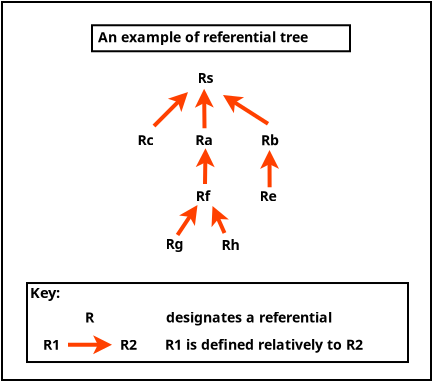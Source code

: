 <?xml version="1.0" encoding="UTF-8"?>
<dia:diagram xmlns:dia="http://www.lysator.liu.se/~alla/dia/">
  <dia:layer name="Background" visible="true" active="true">
    <dia:object type="Standard - Box" version="0" id="O0">
      <dia:attribute name="obj_pos">
        <dia:point val="6.25,-1.113"/>
      </dia:attribute>
      <dia:attribute name="obj_bb">
        <dia:rectangle val="6.2,-1.163;27.75,17.837"/>
      </dia:attribute>
      <dia:attribute name="elem_corner">
        <dia:point val="6.25,-1.113"/>
      </dia:attribute>
      <dia:attribute name="elem_width">
        <dia:real val="21.45"/>
      </dia:attribute>
      <dia:attribute name="elem_height">
        <dia:real val="18.9"/>
      </dia:attribute>
      <dia:attribute name="border_width">
        <dia:real val="0.1"/>
      </dia:attribute>
      <dia:attribute name="show_background">
        <dia:boolean val="true"/>
      </dia:attribute>
    </dia:object>
    <dia:object type="Standard - Text" version="1" id="O1">
      <dia:attribute name="obj_pos">
        <dia:point val="24.075,6.35"/>
      </dia:attribute>
      <dia:attribute name="obj_bb">
        <dia:rectangle val="24.075,5.756;24.075,6.501"/>
      </dia:attribute>
      <dia:attribute name="text">
        <dia:composite type="text">
          <dia:attribute name="string">
            <dia:string>##</dia:string>
          </dia:attribute>
          <dia:attribute name="font">
            <dia:font family="sans" style="0" name="Helvetica"/>
          </dia:attribute>
          <dia:attribute name="height">
            <dia:real val="0.8"/>
          </dia:attribute>
          <dia:attribute name="pos">
            <dia:point val="24.075,6.35"/>
          </dia:attribute>
          <dia:attribute name="color">
            <dia:color val="#000000"/>
          </dia:attribute>
          <dia:attribute name="alignment">
            <dia:enum val="0"/>
          </dia:attribute>
        </dia:composite>
      </dia:attribute>
      <dia:attribute name="valign">
        <dia:enum val="3"/>
      </dia:attribute>
    </dia:object>
    <dia:object type="Standard - Box" version="0" id="O2">
      <dia:attribute name="obj_pos">
        <dia:point val="10.75,0.05"/>
      </dia:attribute>
      <dia:attribute name="obj_bb">
        <dia:rectangle val="10.7,-7.451e-10;23.7,1.4"/>
      </dia:attribute>
      <dia:attribute name="elem_corner">
        <dia:point val="10.75,0.05"/>
      </dia:attribute>
      <dia:attribute name="elem_width">
        <dia:real val="12.9"/>
      </dia:attribute>
      <dia:attribute name="elem_height">
        <dia:real val="1.3"/>
      </dia:attribute>
      <dia:attribute name="border_width">
        <dia:real val="0.1"/>
      </dia:attribute>
      <dia:attribute name="show_background">
        <dia:boolean val="true"/>
      </dia:attribute>
    </dia:object>
    <dia:object type="Standard - Text" version="1" id="O3">
      <dia:attribute name="obj_pos">
        <dia:point val="11.05,0.9"/>
      </dia:attribute>
      <dia:attribute name="obj_bb">
        <dia:rectangle val="11.05,0.225;23.378,1.107"/>
      </dia:attribute>
      <dia:attribute name="text">
        <dia:composite type="text">
          <dia:attribute name="string">
            <dia:string>#An example of referential tree #</dia:string>
          </dia:attribute>
          <dia:attribute name="font">
            <dia:font family="sans" style="80" name="Helvetica-Bold"/>
          </dia:attribute>
          <dia:attribute name="height">
            <dia:real val="0.882"/>
          </dia:attribute>
          <dia:attribute name="pos">
            <dia:point val="11.05,0.9"/>
          </dia:attribute>
          <dia:attribute name="color">
            <dia:color val="#000000"/>
          </dia:attribute>
          <dia:attribute name="alignment">
            <dia:enum val="0"/>
          </dia:attribute>
        </dia:composite>
      </dia:attribute>
      <dia:attribute name="valign">
        <dia:enum val="3"/>
      </dia:attribute>
    </dia:object>
    <dia:object type="Standard - Text" version="1" id="O4">
      <dia:attribute name="obj_pos">
        <dia:point val="16.025,2.938"/>
      </dia:attribute>
      <dia:attribute name="obj_bb">
        <dia:rectangle val="16.025,2.283;16.988,3.104"/>
      </dia:attribute>
      <dia:attribute name="text">
        <dia:composite type="text">
          <dia:attribute name="string">
            <dia:string>#Rs#</dia:string>
          </dia:attribute>
          <dia:attribute name="font">
            <dia:font family="sans" style="80" name="Helvetica-Bold"/>
          </dia:attribute>
          <dia:attribute name="height">
            <dia:real val="0.882"/>
          </dia:attribute>
          <dia:attribute name="pos">
            <dia:point val="16.025,2.938"/>
          </dia:attribute>
          <dia:attribute name="color">
            <dia:color val="#000000"/>
          </dia:attribute>
          <dia:attribute name="alignment">
            <dia:enum val="0"/>
          </dia:attribute>
        </dia:composite>
      </dia:attribute>
      <dia:attribute name="valign">
        <dia:enum val="3"/>
      </dia:attribute>
    </dia:object>
    <dia:object type="Standard - Text" version="1" id="O5">
      <dia:attribute name="obj_pos">
        <dia:point val="19.13,8.855"/>
      </dia:attribute>
      <dia:attribute name="obj_bb">
        <dia:rectangle val="19.13,8.2;20.15,9.021"/>
      </dia:attribute>
      <dia:attribute name="text">
        <dia:composite type="text">
          <dia:attribute name="string">
            <dia:string>#Re#</dia:string>
          </dia:attribute>
          <dia:attribute name="font">
            <dia:font family="sans" style="80" name="Helvetica-Bold"/>
          </dia:attribute>
          <dia:attribute name="height">
            <dia:real val="0.882"/>
          </dia:attribute>
          <dia:attribute name="pos">
            <dia:point val="19.13,8.855"/>
          </dia:attribute>
          <dia:attribute name="color">
            <dia:color val="#000000"/>
          </dia:attribute>
          <dia:attribute name="alignment">
            <dia:enum val="0"/>
          </dia:attribute>
        </dia:composite>
      </dia:attribute>
      <dia:attribute name="valign">
        <dia:enum val="3"/>
      </dia:attribute>
    </dia:object>
    <dia:object type="Standard - Text" version="1" id="O6">
      <dia:attribute name="obj_pos">
        <dia:point val="15.935,8.855"/>
      </dia:attribute>
      <dia:attribute name="obj_bb">
        <dia:rectangle val="15.935,8.2;16.785,9.021"/>
      </dia:attribute>
      <dia:attribute name="text">
        <dia:composite type="text">
          <dia:attribute name="string">
            <dia:string>#Rf#</dia:string>
          </dia:attribute>
          <dia:attribute name="font">
            <dia:font family="sans" style="80" name="Helvetica-Bold"/>
          </dia:attribute>
          <dia:attribute name="height">
            <dia:real val="0.882"/>
          </dia:attribute>
          <dia:attribute name="pos">
            <dia:point val="15.935,8.855"/>
          </dia:attribute>
          <dia:attribute name="color">
            <dia:color val="#000000"/>
          </dia:attribute>
          <dia:attribute name="alignment">
            <dia:enum val="0"/>
          </dia:attribute>
        </dia:composite>
      </dia:attribute>
      <dia:attribute name="valign">
        <dia:enum val="3"/>
      </dia:attribute>
    </dia:object>
    <dia:object type="Standard - Text" version="1" id="O7">
      <dia:attribute name="obj_pos">
        <dia:point val="15.915,6.055"/>
      </dia:attribute>
      <dia:attribute name="obj_bb">
        <dia:rectangle val="15.915,5.4;16.933,6.221"/>
      </dia:attribute>
      <dia:attribute name="text">
        <dia:composite type="text">
          <dia:attribute name="string">
            <dia:string>#Ra#</dia:string>
          </dia:attribute>
          <dia:attribute name="font">
            <dia:font family="sans" style="80" name="Helvetica-Bold"/>
          </dia:attribute>
          <dia:attribute name="height">
            <dia:real val="0.882"/>
          </dia:attribute>
          <dia:attribute name="pos">
            <dia:point val="15.915,6.055"/>
          </dia:attribute>
          <dia:attribute name="color">
            <dia:color val="#000000"/>
          </dia:attribute>
          <dia:attribute name="alignment">
            <dia:enum val="0"/>
          </dia:attribute>
        </dia:composite>
      </dia:attribute>
      <dia:attribute name="valign">
        <dia:enum val="3"/>
      </dia:attribute>
    </dia:object>
    <dia:object type="Standard - Text" version="1" id="O8">
      <dia:attribute name="obj_pos">
        <dia:point val="13.02,6.055"/>
      </dia:attribute>
      <dia:attribute name="obj_bb">
        <dia:rectangle val="13.02,5.4;13.98,6.221"/>
      </dia:attribute>
      <dia:attribute name="text">
        <dia:composite type="text">
          <dia:attribute name="string">
            <dia:string>#Rc#</dia:string>
          </dia:attribute>
          <dia:attribute name="font">
            <dia:font family="sans" style="80" name="Helvetica-Bold"/>
          </dia:attribute>
          <dia:attribute name="height">
            <dia:real val="0.882"/>
          </dia:attribute>
          <dia:attribute name="pos">
            <dia:point val="13.02,6.055"/>
          </dia:attribute>
          <dia:attribute name="color">
            <dia:color val="#000000"/>
          </dia:attribute>
          <dia:attribute name="alignment">
            <dia:enum val="0"/>
          </dia:attribute>
        </dia:composite>
      </dia:attribute>
      <dia:attribute name="valign">
        <dia:enum val="3"/>
      </dia:attribute>
    </dia:object>
    <dia:object type="Standard - Text" version="1" id="O9">
      <dia:attribute name="obj_pos">
        <dia:point val="19.2,6.055"/>
      </dia:attribute>
      <dia:attribute name="obj_bb">
        <dia:rectangle val="19.2,5.4;20.247,6.221"/>
      </dia:attribute>
      <dia:attribute name="text">
        <dia:composite type="text">
          <dia:attribute name="string">
            <dia:string>#Rb#</dia:string>
          </dia:attribute>
          <dia:attribute name="font">
            <dia:font family="sans" style="80" name="Helvetica-Bold"/>
          </dia:attribute>
          <dia:attribute name="height">
            <dia:real val="0.882"/>
          </dia:attribute>
          <dia:attribute name="pos">
            <dia:point val="19.2,6.055"/>
          </dia:attribute>
          <dia:attribute name="color">
            <dia:color val="#000000"/>
          </dia:attribute>
          <dia:attribute name="alignment">
            <dia:enum val="0"/>
          </dia:attribute>
        </dia:composite>
      </dia:attribute>
      <dia:attribute name="valign">
        <dia:enum val="3"/>
      </dia:attribute>
    </dia:object>
    <dia:object type="Standard - Text" version="1" id="O10">
      <dia:attribute name="obj_pos">
        <dia:point val="14.43,11.242"/>
      </dia:attribute>
      <dia:attribute name="obj_bb">
        <dia:rectangle val="14.43,10.588;15.477,11.409"/>
      </dia:attribute>
      <dia:attribute name="text">
        <dia:composite type="text">
          <dia:attribute name="string">
            <dia:string>#Rg#</dia:string>
          </dia:attribute>
          <dia:attribute name="font">
            <dia:font family="sans" style="80" name="Helvetica-Bold"/>
          </dia:attribute>
          <dia:attribute name="height">
            <dia:real val="0.882"/>
          </dia:attribute>
          <dia:attribute name="pos">
            <dia:point val="14.43,11.242"/>
          </dia:attribute>
          <dia:attribute name="color">
            <dia:color val="#000000"/>
          </dia:attribute>
          <dia:attribute name="alignment">
            <dia:enum val="0"/>
          </dia:attribute>
        </dia:composite>
      </dia:attribute>
      <dia:attribute name="valign">
        <dia:enum val="3"/>
      </dia:attribute>
    </dia:object>
    <dia:object type="Standard - Text" version="1" id="O11">
      <dia:attribute name="obj_pos">
        <dia:point val="17.23,11.292"/>
      </dia:attribute>
      <dia:attribute name="obj_bb">
        <dia:rectangle val="17.23,10.637;18.275,11.459"/>
      </dia:attribute>
      <dia:attribute name="text">
        <dia:composite type="text">
          <dia:attribute name="string">
            <dia:string>#Rh#</dia:string>
          </dia:attribute>
          <dia:attribute name="font">
            <dia:font family="sans" style="80" name="Helvetica-Bold"/>
          </dia:attribute>
          <dia:attribute name="height">
            <dia:real val="0.882"/>
          </dia:attribute>
          <dia:attribute name="pos">
            <dia:point val="17.23,11.292"/>
          </dia:attribute>
          <dia:attribute name="color">
            <dia:color val="#000000"/>
          </dia:attribute>
          <dia:attribute name="alignment">
            <dia:enum val="0"/>
          </dia:attribute>
        </dia:composite>
      </dia:attribute>
      <dia:attribute name="valign">
        <dia:enum val="3"/>
      </dia:attribute>
    </dia:object>
    <dia:object type="Standard - Line" version="0" id="O12">
      <dia:attribute name="obj_pos">
        <dia:point val="19.55,4.975"/>
      </dia:attribute>
      <dia:attribute name="obj_bb">
        <dia:rectangle val="17.112,3.399;19.688,5.113"/>
      </dia:attribute>
      <dia:attribute name="conn_endpoints">
        <dia:point val="19.55,4.975"/>
        <dia:point val="17.3,3.538"/>
      </dia:attribute>
      <dia:attribute name="numcp">
        <dia:int val="1"/>
      </dia:attribute>
      <dia:attribute name="line_color">
        <dia:color val="#ff4000"/>
      </dia:attribute>
      <dia:attribute name="line_width">
        <dia:real val="0.2"/>
      </dia:attribute>
      <dia:attribute name="end_arrow">
        <dia:enum val="22"/>
      </dia:attribute>
      <dia:attribute name="end_arrow_length">
        <dia:real val="0.5"/>
      </dia:attribute>
      <dia:attribute name="end_arrow_width">
        <dia:real val="0.5"/>
      </dia:attribute>
    </dia:object>
    <dia:object type="Standard - Line" version="0" id="O13">
      <dia:attribute name="obj_pos">
        <dia:point val="13.85,5.088"/>
      </dia:attribute>
      <dia:attribute name="obj_bb">
        <dia:rectangle val="13.709,3.229;15.708,5.229"/>
      </dia:attribute>
      <dia:attribute name="conn_endpoints">
        <dia:point val="13.85,5.088"/>
        <dia:point val="15.55,3.388"/>
      </dia:attribute>
      <dia:attribute name="numcp">
        <dia:int val="1"/>
      </dia:attribute>
      <dia:attribute name="line_color">
        <dia:color val="#ff4000"/>
      </dia:attribute>
      <dia:attribute name="line_width">
        <dia:real val="0.2"/>
      </dia:attribute>
      <dia:attribute name="end_arrow">
        <dia:enum val="22"/>
      </dia:attribute>
      <dia:attribute name="end_arrow_length">
        <dia:real val="0.5"/>
      </dia:attribute>
      <dia:attribute name="end_arrow_width">
        <dia:real val="0.5"/>
      </dia:attribute>
    </dia:object>
    <dia:object type="Standard - Line" version="0" id="O14">
      <dia:attribute name="obj_pos">
        <dia:point val="16.375,5.2"/>
      </dia:attribute>
      <dia:attribute name="obj_bb">
        <dia:rectangle val="15.889,3.001;16.837,5.301"/>
      </dia:attribute>
      <dia:attribute name="conn_endpoints">
        <dia:point val="16.375,5.2"/>
        <dia:point val="16.356,3.225"/>
      </dia:attribute>
      <dia:attribute name="numcp">
        <dia:int val="1"/>
      </dia:attribute>
      <dia:attribute name="line_color">
        <dia:color val="#ff4000"/>
      </dia:attribute>
      <dia:attribute name="line_width">
        <dia:real val="0.2"/>
      </dia:attribute>
      <dia:attribute name="end_arrow">
        <dia:enum val="22"/>
      </dia:attribute>
      <dia:attribute name="end_arrow_length">
        <dia:real val="0.5"/>
      </dia:attribute>
      <dia:attribute name="end_arrow_width">
        <dia:real val="0.5"/>
      </dia:attribute>
    </dia:object>
    <dia:object type="Standard - Line" version="0" id="O15">
      <dia:attribute name="obj_pos">
        <dia:point val="16.4,7.987"/>
      </dia:attribute>
      <dia:attribute name="obj_bb">
        <dia:rectangle val="15.941,5.976;16.888,8.089"/>
      </dia:attribute>
      <dia:attribute name="conn_endpoints">
        <dia:point val="16.4,7.987"/>
        <dia:point val="16.425,6.2"/>
      </dia:attribute>
      <dia:attribute name="numcp">
        <dia:int val="1"/>
      </dia:attribute>
      <dia:attribute name="line_color">
        <dia:color val="#ff4000"/>
      </dia:attribute>
      <dia:attribute name="line_width">
        <dia:real val="0.2"/>
      </dia:attribute>
      <dia:attribute name="end_arrow">
        <dia:enum val="22"/>
      </dia:attribute>
      <dia:attribute name="end_arrow_length">
        <dia:real val="0.5"/>
      </dia:attribute>
      <dia:attribute name="end_arrow_width">
        <dia:real val="0.5"/>
      </dia:attribute>
    </dia:object>
    <dia:object type="Standard - Line" version="0" id="O16">
      <dia:attribute name="obj_pos">
        <dia:point val="15.025,10.537"/>
      </dia:attribute>
      <dia:attribute name="obj_bb">
        <dia:rectangle val="14.886,8.851;16.164,10.676"/>
      </dia:attribute>
      <dia:attribute name="conn_endpoints">
        <dia:point val="15.025,10.537"/>
        <dia:point val="16.025,9.037"/>
      </dia:attribute>
      <dia:attribute name="numcp">
        <dia:int val="1"/>
      </dia:attribute>
      <dia:attribute name="line_color">
        <dia:color val="#ff4000"/>
      </dia:attribute>
      <dia:attribute name="line_width">
        <dia:real val="0.2"/>
      </dia:attribute>
      <dia:attribute name="end_arrow">
        <dia:enum val="22"/>
      </dia:attribute>
      <dia:attribute name="end_arrow_length">
        <dia:real val="0.5"/>
      </dia:attribute>
      <dia:attribute name="end_arrow_width">
        <dia:real val="0.5"/>
      </dia:attribute>
    </dia:object>
    <dia:object type="Standard - Line" version="0" id="O17">
      <dia:attribute name="obj_pos">
        <dia:point val="17.375,10.438"/>
      </dia:attribute>
      <dia:attribute name="obj_bb">
        <dia:rectangle val="16.609,8.883;17.507,10.569"/>
      </dia:attribute>
      <dia:attribute name="conn_endpoints">
        <dia:point val="17.375,10.438"/>
        <dia:point val="16.775,9.088"/>
      </dia:attribute>
      <dia:attribute name="numcp">
        <dia:int val="1"/>
      </dia:attribute>
      <dia:attribute name="line_color">
        <dia:color val="#ff4000"/>
      </dia:attribute>
      <dia:attribute name="line_width">
        <dia:real val="0.2"/>
      </dia:attribute>
      <dia:attribute name="end_arrow">
        <dia:enum val="22"/>
      </dia:attribute>
      <dia:attribute name="end_arrow_length">
        <dia:real val="0.5"/>
      </dia:attribute>
      <dia:attribute name="end_arrow_width">
        <dia:real val="0.5"/>
      </dia:attribute>
    </dia:object>
    <dia:object type="Standard - Line" version="0" id="O18">
      <dia:attribute name="obj_pos">
        <dia:point val="19.631,8.15"/>
      </dia:attribute>
      <dia:attribute name="obj_bb">
        <dia:rectangle val="19.154,6.064;20.101,8.25"/>
      </dia:attribute>
      <dia:attribute name="conn_endpoints">
        <dia:point val="19.631,8.15"/>
        <dia:point val="19.625,6.287"/>
      </dia:attribute>
      <dia:attribute name="numcp">
        <dia:int val="1"/>
      </dia:attribute>
      <dia:attribute name="line_color">
        <dia:color val="#ff4000"/>
      </dia:attribute>
      <dia:attribute name="line_width">
        <dia:real val="0.2"/>
      </dia:attribute>
      <dia:attribute name="end_arrow">
        <dia:enum val="22"/>
      </dia:attribute>
      <dia:attribute name="end_arrow_length">
        <dia:real val="0.5"/>
      </dia:attribute>
      <dia:attribute name="end_arrow_width">
        <dia:real val="0.5"/>
      </dia:attribute>
    </dia:object>
    <dia:group>
      <dia:object type="Standard - Box" version="0" id="O19">
        <dia:attribute name="obj_pos">
          <dia:point val="7.5,12.938"/>
        </dia:attribute>
        <dia:attribute name="obj_bb">
          <dia:rectangle val="7.45,12.887;26.6,16.938"/>
        </dia:attribute>
        <dia:attribute name="elem_corner">
          <dia:point val="7.5,12.938"/>
        </dia:attribute>
        <dia:attribute name="elem_width">
          <dia:real val="19.05"/>
        </dia:attribute>
        <dia:attribute name="elem_height">
          <dia:real val="3.95"/>
        </dia:attribute>
        <dia:attribute name="border_width">
          <dia:real val="0.1"/>
        </dia:attribute>
        <dia:attribute name="show_background">
          <dia:boolean val="true"/>
        </dia:attribute>
      </dia:object>
      <dia:group>
        <dia:object type="Standard - Text" version="1" id="O20">
          <dia:attribute name="obj_pos">
            <dia:point val="10.4,14.915"/>
          </dia:attribute>
          <dia:attribute name="obj_bb">
            <dia:rectangle val="10.4,14.26;10.943,15.081"/>
          </dia:attribute>
          <dia:attribute name="text">
            <dia:composite type="text">
              <dia:attribute name="string">
                <dia:string>#R#</dia:string>
              </dia:attribute>
              <dia:attribute name="font">
                <dia:font family="sans" style="80" name="Helvetica-Bold"/>
              </dia:attribute>
              <dia:attribute name="height">
                <dia:real val="0.882"/>
              </dia:attribute>
              <dia:attribute name="pos">
                <dia:point val="10.4,14.915"/>
              </dia:attribute>
              <dia:attribute name="color">
                <dia:color val="#000000"/>
              </dia:attribute>
              <dia:attribute name="alignment">
                <dia:enum val="0"/>
              </dia:attribute>
            </dia:composite>
          </dia:attribute>
          <dia:attribute name="valign">
            <dia:enum val="3"/>
          </dia:attribute>
        </dia:object>
        <dia:object type="Standard - Text" version="1" id="O21">
          <dia:attribute name="obj_pos">
            <dia:point val="14.455,14.915"/>
          </dia:attribute>
          <dia:attribute name="obj_bb">
            <dia:rectangle val="14.455,14.26;24.017,15.081"/>
          </dia:attribute>
          <dia:attribute name="text">
            <dia:composite type="text">
              <dia:attribute name="string">
                <dia:string>#designates a referential#</dia:string>
              </dia:attribute>
              <dia:attribute name="font">
                <dia:font family="sans" style="80" name="Helvetica-Bold"/>
              </dia:attribute>
              <dia:attribute name="height">
                <dia:real val="0.882"/>
              </dia:attribute>
              <dia:attribute name="pos">
                <dia:point val="14.455,14.915"/>
              </dia:attribute>
              <dia:attribute name="color">
                <dia:color val="#000000"/>
              </dia:attribute>
              <dia:attribute name="alignment">
                <dia:enum val="0"/>
              </dia:attribute>
            </dia:composite>
          </dia:attribute>
          <dia:attribute name="valign">
            <dia:enum val="3"/>
          </dia:attribute>
        </dia:object>
      </dia:group>
      <dia:object type="Standard - Text" version="1" id="O22">
        <dia:attribute name="obj_pos">
          <dia:point val="7.65,13.688"/>
        </dia:attribute>
        <dia:attribute name="obj_bb">
          <dia:rectangle val="7.65,13.006;9.473,13.861"/>
        </dia:attribute>
        <dia:attribute name="text">
          <dia:composite type="text">
            <dia:attribute name="string">
              <dia:string>#Key:#</dia:string>
            </dia:attribute>
            <dia:attribute name="font">
              <dia:font family="sans" style="80" name="Helvetica-Bold"/>
            </dia:attribute>
            <dia:attribute name="height">
              <dia:real val="0.917"/>
            </dia:attribute>
            <dia:attribute name="pos">
              <dia:point val="7.65,13.688"/>
            </dia:attribute>
            <dia:attribute name="color">
              <dia:color val="#000000"/>
            </dia:attribute>
            <dia:attribute name="alignment">
              <dia:enum val="0"/>
            </dia:attribute>
          </dia:composite>
        </dia:attribute>
        <dia:attribute name="valign">
          <dia:enum val="3"/>
        </dia:attribute>
      </dia:object>
      <dia:group>
        <dia:object type="Standard - Text" version="1" id="O23">
          <dia:attribute name="obj_pos">
            <dia:point val="8.305,16.269"/>
          </dia:attribute>
          <dia:attribute name="obj_bb">
            <dia:rectangle val="8.305,15.614;9.338,16.435"/>
          </dia:attribute>
          <dia:attribute name="text">
            <dia:composite type="text">
              <dia:attribute name="string">
                <dia:string>#R1#</dia:string>
              </dia:attribute>
              <dia:attribute name="font">
                <dia:font family="sans" style="80" name="Helvetica-Bold"/>
              </dia:attribute>
              <dia:attribute name="height">
                <dia:real val="0.882"/>
              </dia:attribute>
              <dia:attribute name="pos">
                <dia:point val="8.305,16.269"/>
              </dia:attribute>
              <dia:attribute name="color">
                <dia:color val="#000000"/>
              </dia:attribute>
              <dia:attribute name="alignment">
                <dia:enum val="0"/>
              </dia:attribute>
            </dia:composite>
          </dia:attribute>
          <dia:attribute name="valign">
            <dia:enum val="3"/>
          </dia:attribute>
        </dia:object>
        <dia:object type="Standard - Text" version="1" id="O24">
          <dia:attribute name="obj_pos">
            <dia:point val="12.155,16.269"/>
          </dia:attribute>
          <dia:attribute name="obj_bb">
            <dia:rectangle val="12.155,15.614;13.188,16.435"/>
          </dia:attribute>
          <dia:attribute name="text">
            <dia:composite type="text">
              <dia:attribute name="string">
                <dia:string>#R2#</dia:string>
              </dia:attribute>
              <dia:attribute name="font">
                <dia:font family="sans" style="80" name="Helvetica-Bold"/>
              </dia:attribute>
              <dia:attribute name="height">
                <dia:real val="0.882"/>
              </dia:attribute>
              <dia:attribute name="pos">
                <dia:point val="12.155,16.269"/>
              </dia:attribute>
              <dia:attribute name="color">
                <dia:color val="#000000"/>
              </dia:attribute>
              <dia:attribute name="alignment">
                <dia:enum val="0"/>
              </dia:attribute>
            </dia:composite>
          </dia:attribute>
          <dia:attribute name="valign">
            <dia:enum val="3"/>
          </dia:attribute>
        </dia:object>
        <dia:object type="Standard - Line" version="0" id="O25">
          <dia:attribute name="obj_pos">
            <dia:point val="9.55,16.024"/>
          </dia:attribute>
          <dia:attribute name="obj_bb">
            <dia:rectangle val="9.45,15.551;11.974,16.498"/>
          </dia:attribute>
          <dia:attribute name="conn_endpoints">
            <dia:point val="9.55,16.024"/>
            <dia:point val="11.75,16.024"/>
          </dia:attribute>
          <dia:attribute name="numcp">
            <dia:int val="1"/>
          </dia:attribute>
          <dia:attribute name="line_color">
            <dia:color val="#ff4000"/>
          </dia:attribute>
          <dia:attribute name="line_width">
            <dia:real val="0.2"/>
          </dia:attribute>
          <dia:attribute name="end_arrow">
            <dia:enum val="22"/>
          </dia:attribute>
          <dia:attribute name="end_arrow_length">
            <dia:real val="0.5"/>
          </dia:attribute>
          <dia:attribute name="end_arrow_width">
            <dia:real val="0.5"/>
          </dia:attribute>
        </dia:object>
        <dia:object type="Standard - Text" version="1" id="O26">
          <dia:attribute name="obj_pos">
            <dia:point val="14.405,16.269"/>
          </dia:attribute>
          <dia:attribute name="obj_bb">
            <dia:rectangle val="14.405,15.614;25.933,16.435"/>
          </dia:attribute>
          <dia:attribute name="text">
            <dia:composite type="text">
              <dia:attribute name="string">
                <dia:string>#R1 is defined relatively to R2#</dia:string>
              </dia:attribute>
              <dia:attribute name="font">
                <dia:font family="sans" style="80" name="Helvetica-Bold"/>
              </dia:attribute>
              <dia:attribute name="height">
                <dia:real val="0.882"/>
              </dia:attribute>
              <dia:attribute name="pos">
                <dia:point val="14.405,16.269"/>
              </dia:attribute>
              <dia:attribute name="color">
                <dia:color val="#000000"/>
              </dia:attribute>
              <dia:attribute name="alignment">
                <dia:enum val="0"/>
              </dia:attribute>
            </dia:composite>
          </dia:attribute>
          <dia:attribute name="valign">
            <dia:enum val="3"/>
          </dia:attribute>
        </dia:object>
      </dia:group>
    </dia:group>
  </dia:layer>
</dia:diagram>
